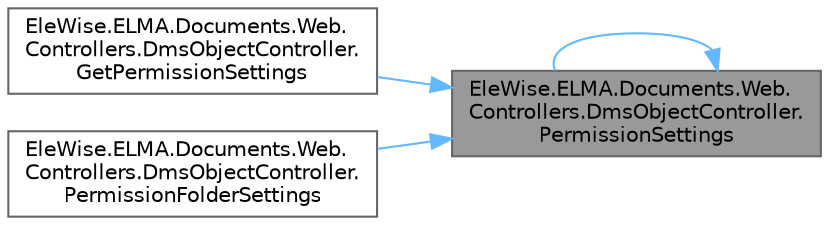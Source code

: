 digraph "EleWise.ELMA.Documents.Web.Controllers.DmsObjectController.PermissionSettings"
{
 // LATEX_PDF_SIZE
  bgcolor="transparent";
  edge [fontname=Helvetica,fontsize=10,labelfontname=Helvetica,labelfontsize=10];
  node [fontname=Helvetica,fontsize=10,shape=box,height=0.2,width=0.4];
  rankdir="RL";
  Node1 [id="Node000001",label="EleWise.ELMA.Documents.Web.\lControllers.DmsObjectController.\lPermissionSettings",height=0.2,width=0.4,color="gray40", fillcolor="grey60", style="filled", fontcolor="black",tooltip="Форма настройки привилегий для объекта документооборота"];
  Node1 -> Node2 [id="edge1_Node000001_Node000002",dir="back",color="steelblue1",style="solid",tooltip=" "];
  Node2 [id="Node000002",label="EleWise.ELMA.Documents.Web.\lControllers.DmsObjectController.\lGetPermissionSettings",height=0.2,width=0.4,color="grey40", fillcolor="white", style="filled",URL="$class_ele_wise_1_1_e_l_m_a_1_1_documents_1_1_web_1_1_controllers_1_1_dms_object_controller.html#a1c4c7773753933a459f4835f6675d145",tooltip="Форма настройки привилегий для объекта документооборота"];
  Node1 -> Node3 [id="edge2_Node000001_Node000003",dir="back",color="steelblue1",style="solid",tooltip=" "];
  Node3 [id="Node000003",label="EleWise.ELMA.Documents.Web.\lControllers.DmsObjectController.\lPermissionFolderSettings",height=0.2,width=0.4,color="grey40", fillcolor="white", style="filled",URL="$class_ele_wise_1_1_e_l_m_a_1_1_documents_1_1_web_1_1_controllers_1_1_dms_object_controller.html#aebb174fee38bd6644fcec034dd4bcb3c",tooltip="Форма настройки доступа к папке"];
  Node1 -> Node1 [id="edge3_Node000001_Node000001",dir="back",color="steelblue1",style="solid",tooltip=" "];
}
